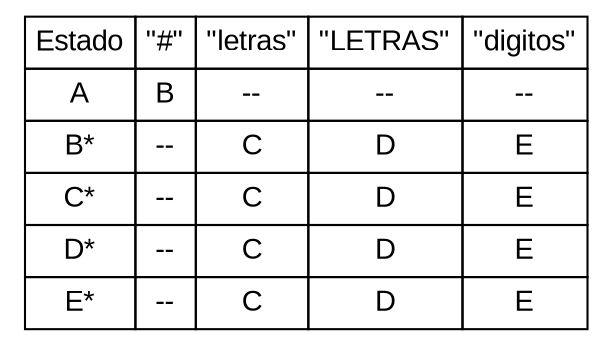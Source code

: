 digraph G { 
size ="30";
node[ shape = none, fontname = "Arial" ]; 
set1[ label=< 
<TABLE BORDER="0" CELLBORDER="1" CELLSPACING="0" CELLPADDING="4"> 
<TR> 
<TD>Estado</TD> 
<TD>"#"</TD> 
<TD>"letras"</TD> 
<TD>"LETRAS"</TD> 
<TD>"digitos"</TD> 
</TR> 
<TR> 
<TD>A</TD> 
<TD>B</TD> 
<TD>--</TD> 
<TD>--</TD> 
<TD>--</TD> 
</TR> 
<TR> 
<TD>B*</TD> 
<TD>--</TD> 
<TD>C</TD> 
<TD>D</TD> 
<TD>E</TD> 
</TR> 
<TR> 
<TD>C*</TD> 
<TD>--</TD> 
<TD>C</TD> 
<TD>D</TD> 
<TD>E</TD> 
</TR> 
<TR> 
<TD>D*</TD> 
<TD>--</TD> 
<TD>C</TD> 
<TD>D</TD> 
<TD>E</TD> 
</TR> 
<TR> 
<TD>E*</TD> 
<TD>--</TD> 
<TD>C</TD> 
<TD>D</TD> 
<TD>E</TD> 
</TR> 
</TABLE>>];}